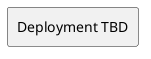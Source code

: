@startuml
  rectangle "Deployment TBD"
@enduml

interface external
control trigger

package  "<%= name %>" #lightblue {
  interface internal
  node service
  folder image
}
service -- image
external -- service : 3000
internal -- service : 5000

trigger --> service : 1
note left of trigger
condition: always
scale: thru-put
cardinality: 1
end note
